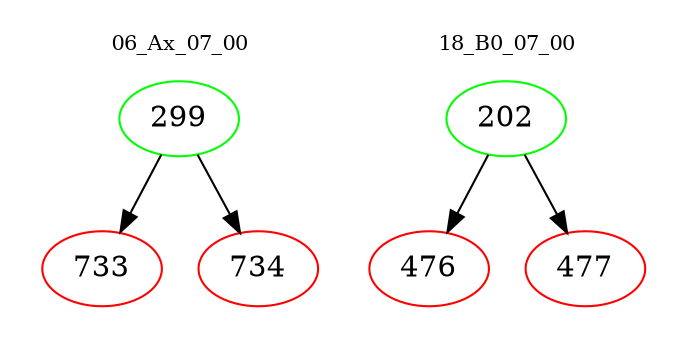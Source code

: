 digraph{
subgraph cluster_0 {
color = white
label = "06_Ax_07_00";
fontsize=10;
T0_299 [label="299", color="green"]
T0_299 -> T0_733 [color="black"]
T0_733 [label="733", color="red"]
T0_299 -> T0_734 [color="black"]
T0_734 [label="734", color="red"]
}
subgraph cluster_1 {
color = white
label = "18_B0_07_00";
fontsize=10;
T1_202 [label="202", color="green"]
T1_202 -> T1_476 [color="black"]
T1_476 [label="476", color="red"]
T1_202 -> T1_477 [color="black"]
T1_477 [label="477", color="red"]
}
}
